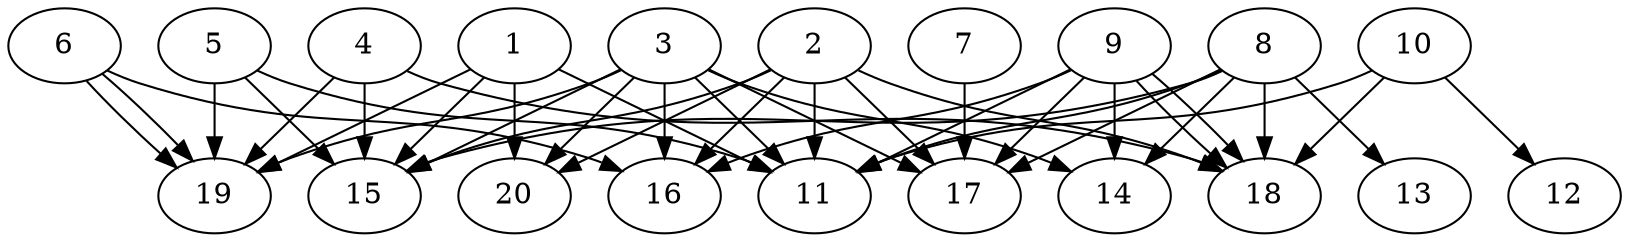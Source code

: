 // DAG automatically generated by daggen at Wed Jul 24 21:20:53 2019
// ./daggen --dot -n 20 --ccr 0.5 --fat 0.8 --regular 0.5 --density 0.7 --mindata 5242880 --maxdata 52428800 
digraph G {
  1 [size="25556992", alpha="0.15", expect_size="12778496"] 
  1 -> 11 [size ="12778496"]
  1 -> 15 [size ="12778496"]
  1 -> 19 [size ="12778496"]
  1 -> 20 [size ="12778496"]
  2 [size="93345792", alpha="0.06", expect_size="46672896"] 
  2 -> 11 [size ="46672896"]
  2 -> 15 [size ="46672896"]
  2 -> 16 [size ="46672896"]
  2 -> 17 [size ="46672896"]
  2 -> 18 [size ="46672896"]
  2 -> 20 [size ="46672896"]
  3 [size="19468288", alpha="0.10", expect_size="9734144"] 
  3 -> 11 [size ="9734144"]
  3 -> 14 [size ="9734144"]
  3 -> 15 [size ="9734144"]
  3 -> 16 [size ="9734144"]
  3 -> 17 [size ="9734144"]
  3 -> 19 [size ="9734144"]
  3 -> 20 [size ="9734144"]
  4 [size="21407744", alpha="0.04", expect_size="10703872"] 
  4 -> 15 [size ="10703872"]
  4 -> 18 [size ="10703872"]
  4 -> 19 [size ="10703872"]
  5 [size="59842560", alpha="0.10", expect_size="29921280"] 
  5 -> 11 [size ="29921280"]
  5 -> 15 [size ="29921280"]
  5 -> 19 [size ="29921280"]
  6 [size="70086656", alpha="0.01", expect_size="35043328"] 
  6 -> 16 [size ="35043328"]
  6 -> 19 [size ="35043328"]
  6 -> 19 [size ="35043328"]
  7 [size="12204032", alpha="0.05", expect_size="6102016"] 
  7 -> 17 [size ="6102016"]
  8 [size="100769792", alpha="0.18", expect_size="50384896"] 
  8 -> 11 [size ="50384896"]
  8 -> 13 [size ="50384896"]
  8 -> 14 [size ="50384896"]
  8 -> 15 [size ="50384896"]
  8 -> 17 [size ="50384896"]
  8 -> 18 [size ="50384896"]
  9 [size="103774208", alpha="0.04", expect_size="51887104"] 
  9 -> 11 [size ="51887104"]
  9 -> 14 [size ="51887104"]
  9 -> 16 [size ="51887104"]
  9 -> 17 [size ="51887104"]
  9 -> 18 [size ="51887104"]
  9 -> 18 [size ="51887104"]
  10 [size="51277824", alpha="0.15", expect_size="25638912"] 
  10 -> 11 [size ="25638912"]
  10 -> 12 [size ="25638912"]
  10 -> 18 [size ="25638912"]
  11 [size="33929216", alpha="0.04", expect_size="16964608"] 
  12 [size="103161856", alpha="0.14", expect_size="51580928"] 
  13 [size="37724160", alpha="0.07", expect_size="18862080"] 
  14 [size="84721664", alpha="0.06", expect_size="42360832"] 
  15 [size="102182912", alpha="0.06", expect_size="51091456"] 
  16 [size="54542336", alpha="0.04", expect_size="27271168"] 
  17 [size="56969216", alpha="0.07", expect_size="28484608"] 
  18 [size="78542848", alpha="0.08", expect_size="39271424"] 
  19 [size="69910528", alpha="0.16", expect_size="34955264"] 
  20 [size="88647680", alpha="0.15", expect_size="44323840"] 
}
